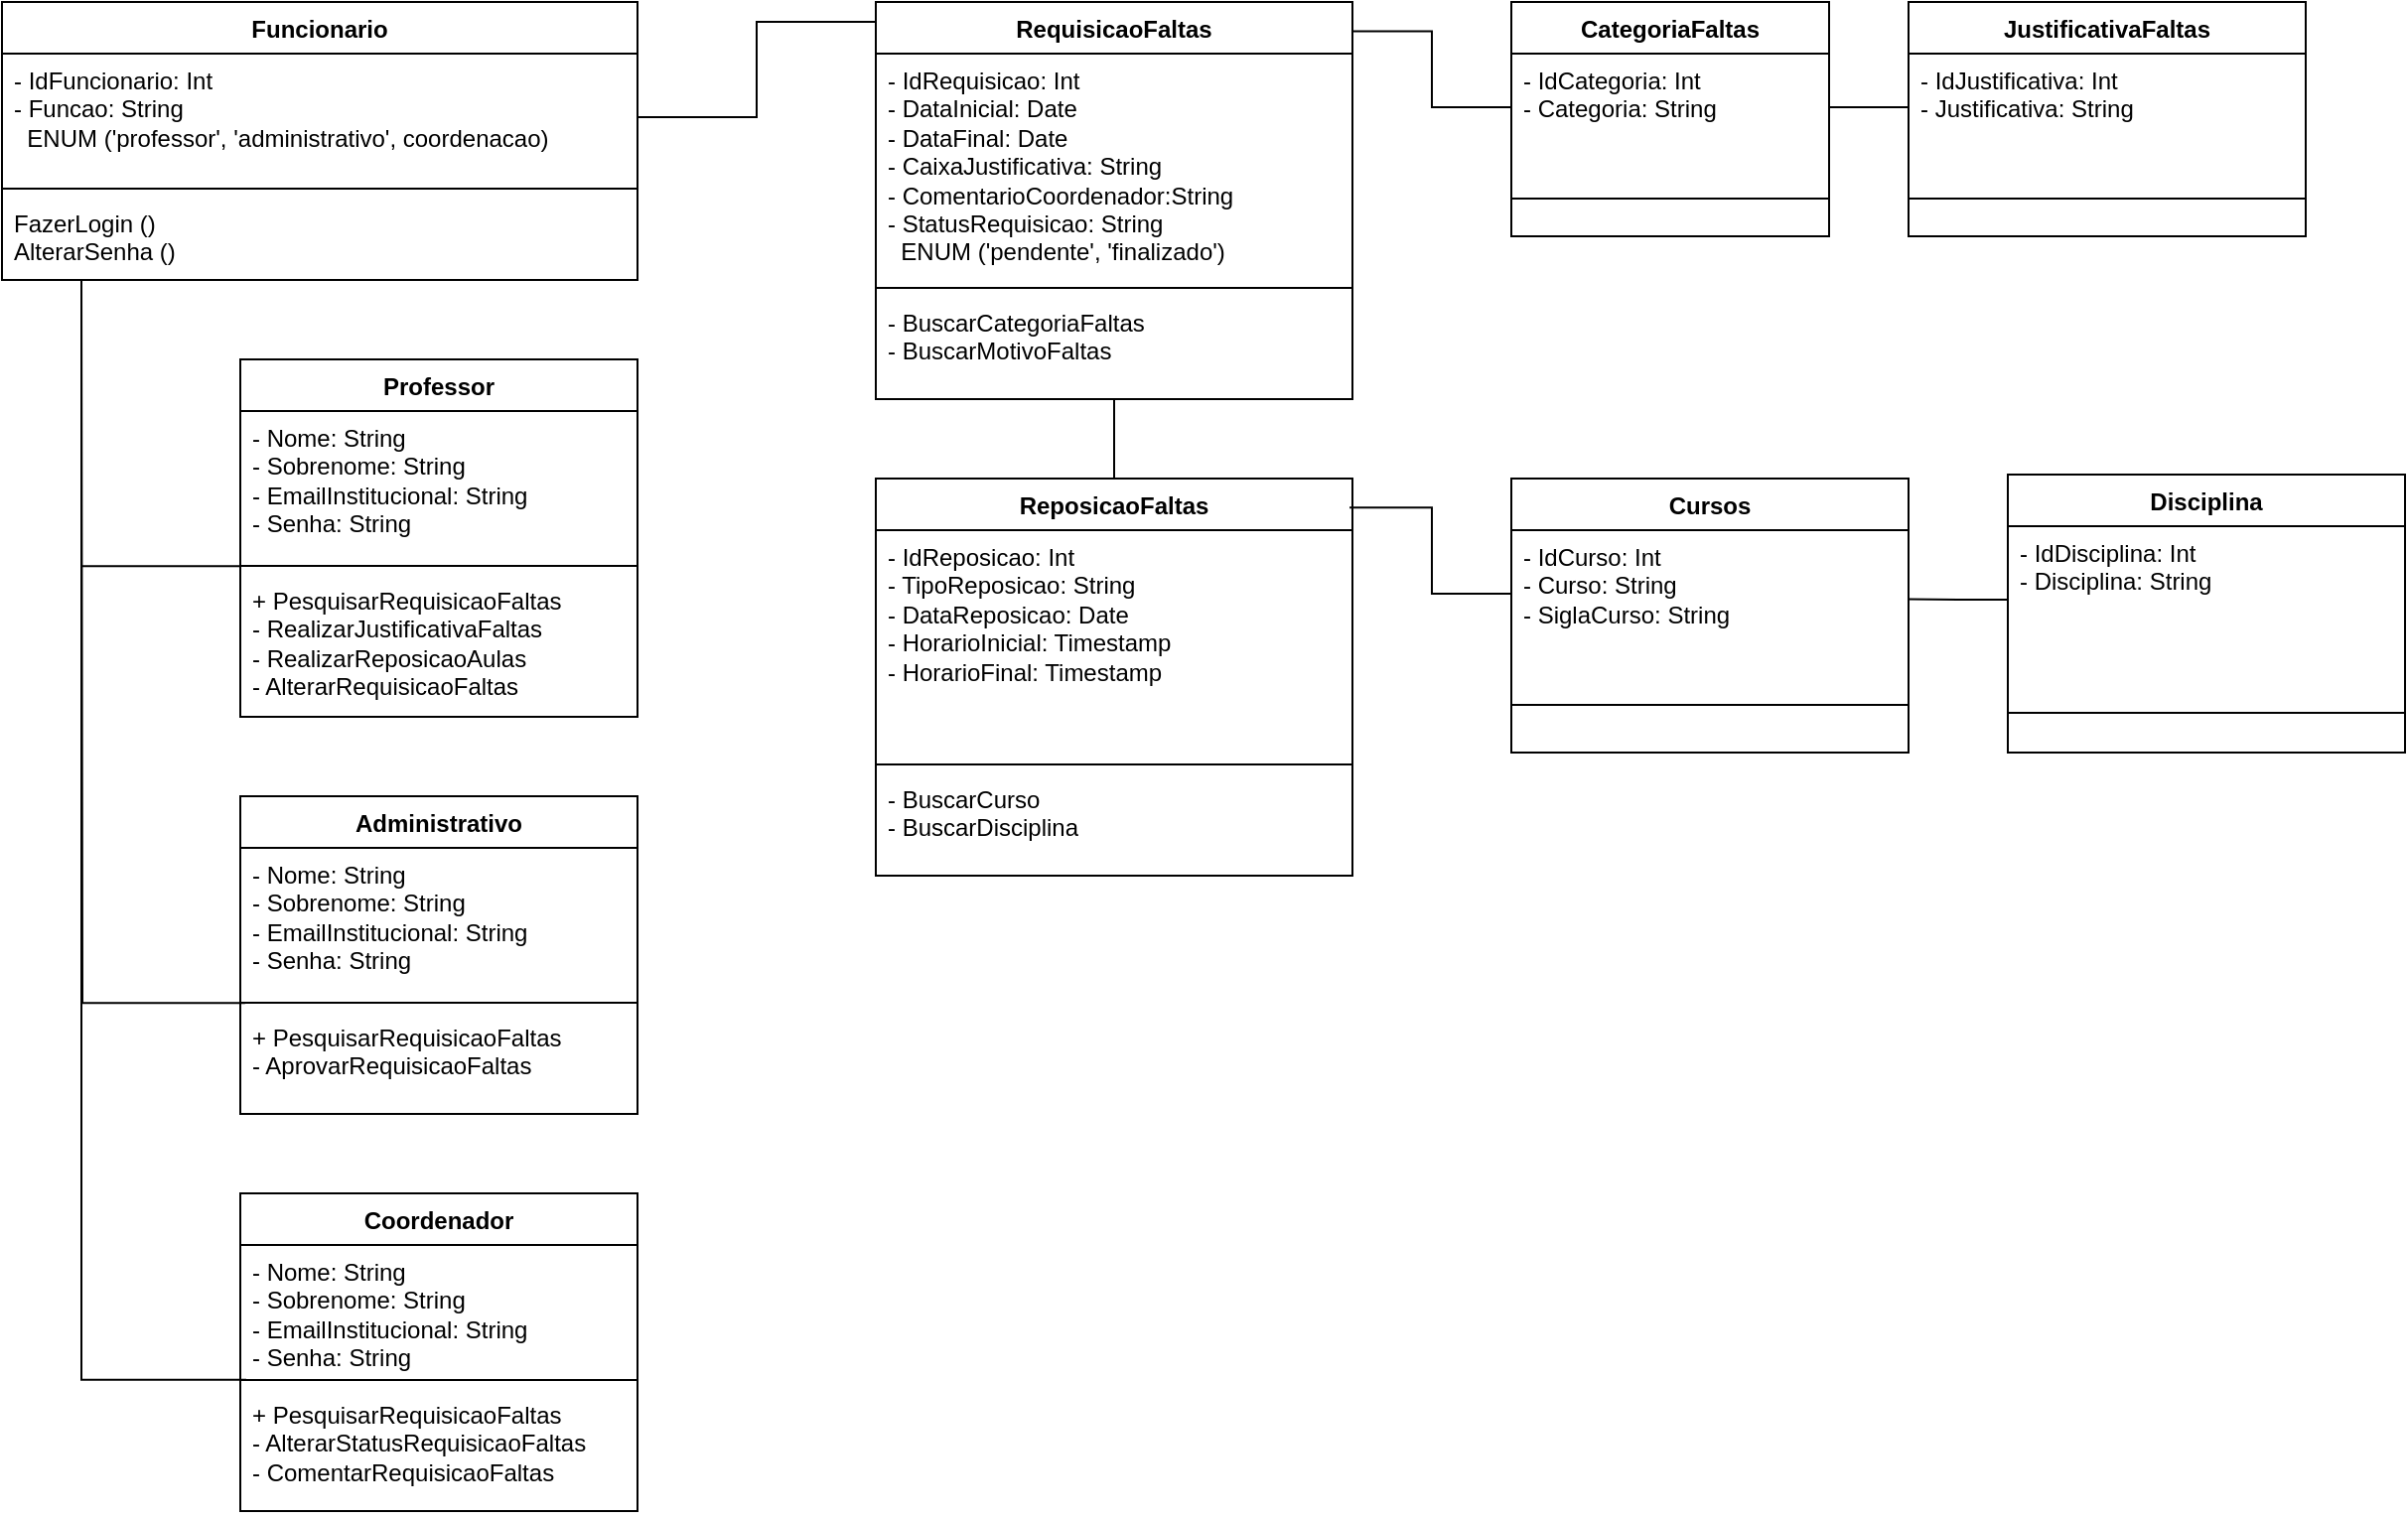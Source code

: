 <mxfile version="24.8.4">
  <diagram name="Page-1" id="whjdMHeX_15tAqoDFHGX">
    <mxGraphModel dx="1793" dy="923" grid="1" gridSize="10" guides="1" tooltips="1" connect="1" arrows="1" fold="1" page="1" pageScale="1" pageWidth="850" pageHeight="1100" math="0" shadow="0">
      <root>
        <mxCell id="0" />
        <mxCell id="1" parent="0" />
        <mxCell id="DHzNnzk9FLlJhgzF2ajY-1" value="Funcionario" style="swimlane;fontStyle=1;align=center;verticalAlign=top;childLayout=stackLayout;horizontal=1;startSize=26;horizontalStack=0;resizeParent=1;resizeParentMax=0;resizeLast=0;collapsible=1;marginBottom=0;whiteSpace=wrap;html=1;" vertex="1" parent="1">
          <mxGeometry x="40" y="40" width="320" height="140" as="geometry" />
        </mxCell>
        <mxCell id="DHzNnzk9FLlJhgzF2ajY-2" value="- IdFuncionario: Int&lt;div&gt;- Funcao: String&lt;/div&gt;&lt;div&gt;&amp;nbsp; ENUM (&#39;professor&#39;, &#39;administrativo&#39;, coordenacao)&lt;/div&gt;" style="text;strokeColor=none;fillColor=none;align=left;verticalAlign=top;spacingLeft=4;spacingRight=4;overflow=hidden;rotatable=0;points=[[0,0.5],[1,0.5]];portConstraint=eastwest;whiteSpace=wrap;html=1;" vertex="1" parent="DHzNnzk9FLlJhgzF2ajY-1">
          <mxGeometry y="26" width="320" height="64" as="geometry" />
        </mxCell>
        <mxCell id="DHzNnzk9FLlJhgzF2ajY-3" value="" style="line;strokeWidth=1;fillColor=none;align=left;verticalAlign=middle;spacingTop=-1;spacingLeft=3;spacingRight=3;rotatable=0;labelPosition=right;points=[];portConstraint=eastwest;strokeColor=inherit;" vertex="1" parent="DHzNnzk9FLlJhgzF2ajY-1">
          <mxGeometry y="90" width="320" height="8" as="geometry" />
        </mxCell>
        <mxCell id="DHzNnzk9FLlJhgzF2ajY-4" value="FazerLogin ()&lt;div&gt;AlterarSenha ()&lt;/div&gt;" style="text;strokeColor=none;fillColor=none;align=left;verticalAlign=top;spacingLeft=4;spacingRight=4;overflow=hidden;rotatable=0;points=[[0,0.5],[1,0.5]];portConstraint=eastwest;whiteSpace=wrap;html=1;" vertex="1" parent="DHzNnzk9FLlJhgzF2ajY-1">
          <mxGeometry y="98" width="320" height="42" as="geometry" />
        </mxCell>
        <mxCell id="DHzNnzk9FLlJhgzF2ajY-5" value="Professor" style="swimlane;fontStyle=1;align=center;verticalAlign=top;childLayout=stackLayout;horizontal=1;startSize=26;horizontalStack=0;resizeParent=1;resizeParentMax=0;resizeLast=0;collapsible=1;marginBottom=0;whiteSpace=wrap;html=1;" vertex="1" parent="1">
          <mxGeometry x="160" y="220" width="200" height="180" as="geometry" />
        </mxCell>
        <mxCell id="DHzNnzk9FLlJhgzF2ajY-6" value="- Nome: String&lt;div&gt;- Sobrenome: String&lt;/div&gt;&lt;div&gt;- EmailInstitucional: String&lt;/div&gt;&lt;div&gt;- Senha: String&lt;/div&gt;" style="text;strokeColor=none;fillColor=none;align=left;verticalAlign=top;spacingLeft=4;spacingRight=4;overflow=hidden;rotatable=0;points=[[0,0.5],[1,0.5]];portConstraint=eastwest;whiteSpace=wrap;html=1;" vertex="1" parent="DHzNnzk9FLlJhgzF2ajY-5">
          <mxGeometry y="26" width="200" height="74" as="geometry" />
        </mxCell>
        <mxCell id="DHzNnzk9FLlJhgzF2ajY-7" value="" style="line;strokeWidth=1;fillColor=none;align=left;verticalAlign=middle;spacingTop=-1;spacingLeft=3;spacingRight=3;rotatable=0;labelPosition=right;points=[];portConstraint=eastwest;strokeColor=inherit;" vertex="1" parent="DHzNnzk9FLlJhgzF2ajY-5">
          <mxGeometry y="100" width="200" height="8" as="geometry" />
        </mxCell>
        <mxCell id="DHzNnzk9FLlJhgzF2ajY-8" value="+ PesquisarRequisicaoFaltas&lt;div&gt;- RealizarJustificativaFaltas&lt;/div&gt;&lt;div&gt;- RealizarReposicaoAulas&lt;/div&gt;&lt;div&gt;- AlterarRequisicaoFaltas&lt;/div&gt;" style="text;strokeColor=none;fillColor=none;align=left;verticalAlign=top;spacingLeft=4;spacingRight=4;overflow=hidden;rotatable=0;points=[[0,0.5],[1,0.5]];portConstraint=eastwest;whiteSpace=wrap;html=1;" vertex="1" parent="DHzNnzk9FLlJhgzF2ajY-5">
          <mxGeometry y="108" width="200" height="72" as="geometry" />
        </mxCell>
        <mxCell id="DHzNnzk9FLlJhgzF2ajY-9" value="Coordenador" style="swimlane;fontStyle=1;align=center;verticalAlign=top;childLayout=stackLayout;horizontal=1;startSize=26;horizontalStack=0;resizeParent=1;resizeParentMax=0;resizeLast=0;collapsible=1;marginBottom=0;whiteSpace=wrap;html=1;" vertex="1" parent="1">
          <mxGeometry x="160" y="640" width="200" height="160" as="geometry" />
        </mxCell>
        <mxCell id="DHzNnzk9FLlJhgzF2ajY-10" value="- Nome: String&lt;div&gt;- Sobrenome: String&lt;/div&gt;&lt;div&gt;- EmailInstitucional: String&lt;/div&gt;&lt;div&gt;- Senha: String&lt;/div&gt;" style="text;strokeColor=none;fillColor=none;align=left;verticalAlign=top;spacingLeft=4;spacingRight=4;overflow=hidden;rotatable=0;points=[[0,0.5],[1,0.5]];portConstraint=eastwest;whiteSpace=wrap;html=1;" vertex="1" parent="DHzNnzk9FLlJhgzF2ajY-9">
          <mxGeometry y="26" width="200" height="64" as="geometry" />
        </mxCell>
        <mxCell id="DHzNnzk9FLlJhgzF2ajY-11" value="" style="line;strokeWidth=1;fillColor=none;align=left;verticalAlign=middle;spacingTop=-1;spacingLeft=3;spacingRight=3;rotatable=0;labelPosition=right;points=[];portConstraint=eastwest;strokeColor=inherit;" vertex="1" parent="DHzNnzk9FLlJhgzF2ajY-9">
          <mxGeometry y="90" width="200" height="8" as="geometry" />
        </mxCell>
        <mxCell id="DHzNnzk9FLlJhgzF2ajY-12" value="+ PesquisarRequisicaoFaltas&lt;br&gt;- AlterarStatusRequisicaoFaltas&lt;br&gt;- ComentarRequisicaoFaltas" style="text;strokeColor=none;fillColor=none;align=left;verticalAlign=top;spacingLeft=4;spacingRight=4;overflow=hidden;rotatable=0;points=[[0,0.5],[1,0.5]];portConstraint=eastwest;whiteSpace=wrap;html=1;" vertex="1" parent="DHzNnzk9FLlJhgzF2ajY-9">
          <mxGeometry y="98" width="200" height="62" as="geometry" />
        </mxCell>
        <mxCell id="DHzNnzk9FLlJhgzF2ajY-13" value="Administrativo" style="swimlane;fontStyle=1;align=center;verticalAlign=top;childLayout=stackLayout;horizontal=1;startSize=26;horizontalStack=0;resizeParent=1;resizeParentMax=0;resizeLast=0;collapsible=1;marginBottom=0;whiteSpace=wrap;html=1;" vertex="1" parent="1">
          <mxGeometry x="160" y="440" width="200" height="160" as="geometry" />
        </mxCell>
        <mxCell id="DHzNnzk9FLlJhgzF2ajY-18" style="edgeStyle=orthogonalEdgeStyle;rounded=0;orthogonalLoop=1;jettySize=auto;html=1;exitX=0.012;exitY=0.508;exitDx=0;exitDy=0;exitPerimeter=0;endArrow=none;endFill=0;" edge="1" parent="DHzNnzk9FLlJhgzF2ajY-13" source="DHzNnzk9FLlJhgzF2ajY-15">
          <mxGeometry relative="1" as="geometry">
            <mxPoint x="-80" y="-260" as="targetPoint" />
          </mxGeometry>
        </mxCell>
        <mxCell id="DHzNnzk9FLlJhgzF2ajY-14" value="- Nome: String&lt;div&gt;- Sobrenome: String&lt;/div&gt;&lt;div&gt;- EmailInstitucional: String&lt;/div&gt;&lt;div&gt;- Senha: String&lt;/div&gt;" style="text;strokeColor=none;fillColor=none;align=left;verticalAlign=top;spacingLeft=4;spacingRight=4;overflow=hidden;rotatable=0;points=[[0,0.5],[1,0.5]];portConstraint=eastwest;whiteSpace=wrap;html=1;" vertex="1" parent="DHzNnzk9FLlJhgzF2ajY-13">
          <mxGeometry y="26" width="200" height="74" as="geometry" />
        </mxCell>
        <mxCell id="DHzNnzk9FLlJhgzF2ajY-15" value="" style="line;strokeWidth=1;fillColor=none;align=left;verticalAlign=middle;spacingTop=-1;spacingLeft=3;spacingRight=3;rotatable=0;labelPosition=right;points=[];portConstraint=eastwest;strokeColor=inherit;" vertex="1" parent="DHzNnzk9FLlJhgzF2ajY-13">
          <mxGeometry y="100" width="200" height="8" as="geometry" />
        </mxCell>
        <mxCell id="DHzNnzk9FLlJhgzF2ajY-16" value="+ PesquisarRequisicaoFaltas&lt;div&gt;- AprovarRequisicaoFaltas&lt;/div&gt;" style="text;strokeColor=none;fillColor=none;align=left;verticalAlign=top;spacingLeft=4;spacingRight=4;overflow=hidden;rotatable=0;points=[[0,0.5],[1,0.5]];portConstraint=eastwest;whiteSpace=wrap;html=1;" vertex="1" parent="DHzNnzk9FLlJhgzF2ajY-13">
          <mxGeometry y="108" width="200" height="52" as="geometry" />
        </mxCell>
        <mxCell id="DHzNnzk9FLlJhgzF2ajY-17" style="edgeStyle=orthogonalEdgeStyle;rounded=0;orthogonalLoop=1;jettySize=auto;html=1;entryX=0.143;entryY=1;entryDx=0;entryDy=0;entryPerimeter=0;exitX=0.001;exitY=0.508;exitDx=0;exitDy=0;exitPerimeter=0;endArrow=none;endFill=0;" edge="1" parent="1" source="DHzNnzk9FLlJhgzF2ajY-7" target="DHzNnzk9FLlJhgzF2ajY-4">
          <mxGeometry relative="1" as="geometry">
            <Array as="points">
              <mxPoint x="80" y="324" />
              <mxPoint x="80" y="180" />
            </Array>
          </mxGeometry>
        </mxCell>
        <mxCell id="DHzNnzk9FLlJhgzF2ajY-19" style="edgeStyle=orthogonalEdgeStyle;rounded=0;orthogonalLoop=1;jettySize=auto;html=1;exitX=0.015;exitY=0.488;exitDx=0;exitDy=0;endArrow=none;endFill=0;exitPerimeter=0;" edge="1" parent="1" source="DHzNnzk9FLlJhgzF2ajY-11">
          <mxGeometry relative="1" as="geometry">
            <mxPoint x="80" y="181" as="targetPoint" />
            <Array as="points">
              <mxPoint x="80" y="734" />
              <mxPoint x="80" y="181" />
            </Array>
          </mxGeometry>
        </mxCell>
        <mxCell id="DHzNnzk9FLlJhgzF2ajY-21" value="RequisicaoFaltas" style="swimlane;fontStyle=1;align=center;verticalAlign=top;childLayout=stackLayout;horizontal=1;startSize=26;horizontalStack=0;resizeParent=1;resizeParentMax=0;resizeLast=0;collapsible=1;marginBottom=0;whiteSpace=wrap;html=1;" vertex="1" parent="1">
          <mxGeometry x="480" y="40" width="240" height="200" as="geometry" />
        </mxCell>
        <mxCell id="DHzNnzk9FLlJhgzF2ajY-22" value="- IdRequisicao: Int&lt;div&gt;- DataInicial: Date&lt;/div&gt;&lt;div&gt;- DataFinal: Date&lt;/div&gt;&lt;div&gt;- CaixaJustificativa: String&lt;/div&gt;&lt;div&gt;- ComentarioCoordenador:String&lt;br&gt;- StatusRequisicao: String&lt;br&gt;&amp;nbsp; ENUM (&#39;pendente&#39;, &#39;finalizado&#39;)&lt;/div&gt;" style="text;strokeColor=none;fillColor=none;align=left;verticalAlign=top;spacingLeft=4;spacingRight=4;overflow=hidden;rotatable=0;points=[[0,0.5],[1,0.5]];portConstraint=eastwest;whiteSpace=wrap;html=1;" vertex="1" parent="DHzNnzk9FLlJhgzF2ajY-21">
          <mxGeometry y="26" width="240" height="114" as="geometry" />
        </mxCell>
        <mxCell id="DHzNnzk9FLlJhgzF2ajY-23" value="" style="line;strokeWidth=1;fillColor=none;align=left;verticalAlign=middle;spacingTop=-1;spacingLeft=3;spacingRight=3;rotatable=0;labelPosition=right;points=[];portConstraint=eastwest;strokeColor=inherit;" vertex="1" parent="DHzNnzk9FLlJhgzF2ajY-21">
          <mxGeometry y="140" width="240" height="8" as="geometry" />
        </mxCell>
        <mxCell id="DHzNnzk9FLlJhgzF2ajY-24" value="- BuscarCategoriaFaltas&lt;br&gt;- BuscarMotivoFaltas" style="text;strokeColor=none;fillColor=none;align=left;verticalAlign=top;spacingLeft=4;spacingRight=4;overflow=hidden;rotatable=0;points=[[0,0.5],[1,0.5]];portConstraint=eastwest;whiteSpace=wrap;html=1;" vertex="1" parent="DHzNnzk9FLlJhgzF2ajY-21">
          <mxGeometry y="148" width="240" height="52" as="geometry" />
        </mxCell>
        <mxCell id="DHzNnzk9FLlJhgzF2ajY-29" value="Cursos" style="swimlane;fontStyle=1;align=center;verticalAlign=top;childLayout=stackLayout;horizontal=1;startSize=26;horizontalStack=0;resizeParent=1;resizeParentMax=0;resizeLast=0;collapsible=1;marginBottom=0;whiteSpace=wrap;html=1;" vertex="1" parent="1">
          <mxGeometry x="800" y="280" width="200" height="138" as="geometry" />
        </mxCell>
        <mxCell id="DHzNnzk9FLlJhgzF2ajY-30" value="- IdCurso: Int&lt;div&gt;- Curso: String&lt;/div&gt;&lt;div&gt;- SiglaCurso: String&lt;/div&gt;" style="text;strokeColor=none;fillColor=none;align=left;verticalAlign=top;spacingLeft=4;spacingRight=4;overflow=hidden;rotatable=0;points=[[0,0.5],[1,0.5]];portConstraint=eastwest;whiteSpace=wrap;html=1;" vertex="1" parent="DHzNnzk9FLlJhgzF2ajY-29">
          <mxGeometry y="26" width="200" height="64" as="geometry" />
        </mxCell>
        <mxCell id="DHzNnzk9FLlJhgzF2ajY-31" value="" style="line;strokeWidth=1;fillColor=none;align=left;verticalAlign=middle;spacingTop=-1;spacingLeft=3;spacingRight=3;rotatable=0;labelPosition=right;points=[];portConstraint=eastwest;strokeColor=inherit;" vertex="1" parent="DHzNnzk9FLlJhgzF2ajY-29">
          <mxGeometry y="90" width="200" height="48" as="geometry" />
        </mxCell>
        <mxCell id="DHzNnzk9FLlJhgzF2ajY-33" value="Disciplina" style="swimlane;fontStyle=1;align=center;verticalAlign=top;childLayout=stackLayout;horizontal=1;startSize=26;horizontalStack=0;resizeParent=1;resizeParentMax=0;resizeLast=0;collapsible=1;marginBottom=0;whiteSpace=wrap;html=1;" vertex="1" parent="1">
          <mxGeometry x="1050" y="278" width="200" height="140" as="geometry" />
        </mxCell>
        <mxCell id="DHzNnzk9FLlJhgzF2ajY-34" value="- IdDisciplina: Int&lt;div&gt;- Disciplina: String&lt;/div&gt;" style="text;strokeColor=none;fillColor=none;align=left;verticalAlign=top;spacingLeft=4;spacingRight=4;overflow=hidden;rotatable=0;points=[[0,0.5],[1,0.5]];portConstraint=eastwest;whiteSpace=wrap;html=1;" vertex="1" parent="DHzNnzk9FLlJhgzF2ajY-33">
          <mxGeometry y="26" width="200" height="74" as="geometry" />
        </mxCell>
        <mxCell id="DHzNnzk9FLlJhgzF2ajY-35" value="" style="line;strokeWidth=1;fillColor=none;align=left;verticalAlign=middle;spacingTop=-1;spacingLeft=3;spacingRight=3;rotatable=0;labelPosition=right;points=[];portConstraint=eastwest;strokeColor=inherit;" vertex="1" parent="DHzNnzk9FLlJhgzF2ajY-33">
          <mxGeometry y="100" width="200" height="40" as="geometry" />
        </mxCell>
        <mxCell id="DHzNnzk9FLlJhgzF2ajY-39" value="CategoriaFaltas" style="swimlane;fontStyle=1;align=center;verticalAlign=top;childLayout=stackLayout;horizontal=1;startSize=26;horizontalStack=0;resizeParent=1;resizeParentMax=0;resizeLast=0;collapsible=1;marginBottom=0;whiteSpace=wrap;html=1;" vertex="1" parent="1">
          <mxGeometry x="800" y="40" width="160" height="118" as="geometry" />
        </mxCell>
        <mxCell id="DHzNnzk9FLlJhgzF2ajY-40" value="- IdCategoria: Int&lt;div&gt;- Categoria: String&lt;/div&gt;" style="text;strokeColor=none;fillColor=none;align=left;verticalAlign=top;spacingLeft=4;spacingRight=4;overflow=hidden;rotatable=0;points=[[0,0.5],[1,0.5]];portConstraint=eastwest;whiteSpace=wrap;html=1;" vertex="1" parent="DHzNnzk9FLlJhgzF2ajY-39">
          <mxGeometry y="26" width="160" height="54" as="geometry" />
        </mxCell>
        <mxCell id="DHzNnzk9FLlJhgzF2ajY-41" value="" style="line;strokeWidth=1;fillColor=none;align=left;verticalAlign=middle;spacingTop=-1;spacingLeft=3;spacingRight=3;rotatable=0;labelPosition=right;points=[];portConstraint=eastwest;strokeColor=inherit;" vertex="1" parent="DHzNnzk9FLlJhgzF2ajY-39">
          <mxGeometry y="80" width="160" height="38" as="geometry" />
        </mxCell>
        <mxCell id="DHzNnzk9FLlJhgzF2ajY-42" value="JustificativaFaltas" style="swimlane;fontStyle=1;align=center;verticalAlign=top;childLayout=stackLayout;horizontal=1;startSize=26;horizontalStack=0;resizeParent=1;resizeParentMax=0;resizeLast=0;collapsible=1;marginBottom=0;whiteSpace=wrap;html=1;" vertex="1" parent="1">
          <mxGeometry x="1000" y="40" width="200" height="118" as="geometry" />
        </mxCell>
        <mxCell id="DHzNnzk9FLlJhgzF2ajY-43" value="- IdJustificativa: Int&lt;br&gt;- Justificativa: String" style="text;strokeColor=none;fillColor=none;align=left;verticalAlign=top;spacingLeft=4;spacingRight=4;overflow=hidden;rotatable=0;points=[[0,0.5],[1,0.5]];portConstraint=eastwest;whiteSpace=wrap;html=1;" vertex="1" parent="DHzNnzk9FLlJhgzF2ajY-42">
          <mxGeometry y="26" width="200" height="54" as="geometry" />
        </mxCell>
        <mxCell id="DHzNnzk9FLlJhgzF2ajY-44" value="" style="line;strokeWidth=1;fillColor=none;align=left;verticalAlign=middle;spacingTop=-1;spacingLeft=3;spacingRight=3;rotatable=0;labelPosition=right;points=[];portConstraint=eastwest;strokeColor=inherit;" vertex="1" parent="DHzNnzk9FLlJhgzF2ajY-42">
          <mxGeometry y="80" width="200" height="38" as="geometry" />
        </mxCell>
        <mxCell id="DHzNnzk9FLlJhgzF2ajY-47" style="edgeStyle=orthogonalEdgeStyle;rounded=0;orthogonalLoop=1;jettySize=auto;html=1;exitX=0;exitY=0.5;exitDx=0;exitDy=0;entryX=1;entryY=0.5;entryDx=0;entryDy=0;endArrow=none;endFill=0;" edge="1" parent="1" source="DHzNnzk9FLlJhgzF2ajY-43" target="DHzNnzk9FLlJhgzF2ajY-40">
          <mxGeometry relative="1" as="geometry" />
        </mxCell>
        <mxCell id="DHzNnzk9FLlJhgzF2ajY-54" style="edgeStyle=orthogonalEdgeStyle;rounded=0;orthogonalLoop=1;jettySize=auto;html=1;exitX=0.5;exitY=0;exitDx=0;exitDy=0;entryX=0.5;entryY=1;entryDx=0;entryDy=0;endArrow=none;endFill=0;" edge="1" parent="1" source="DHzNnzk9FLlJhgzF2ajY-49" target="DHzNnzk9FLlJhgzF2ajY-21">
          <mxGeometry relative="1" as="geometry" />
        </mxCell>
        <mxCell id="DHzNnzk9FLlJhgzF2ajY-49" value="ReposicaoFaltas" style="swimlane;fontStyle=1;align=center;verticalAlign=top;childLayout=stackLayout;horizontal=1;startSize=26;horizontalStack=0;resizeParent=1;resizeParentMax=0;resizeLast=0;collapsible=1;marginBottom=0;whiteSpace=wrap;html=1;" vertex="1" parent="1">
          <mxGeometry x="480" y="280" width="240" height="200" as="geometry" />
        </mxCell>
        <mxCell id="DHzNnzk9FLlJhgzF2ajY-50" value="- IdReposicao: Int&lt;br&gt;- TipoReposicao: String&lt;br&gt;&lt;div&gt;- DataReposicao: Date&lt;/div&gt;&lt;div&gt;- HorarioInicial: Timestamp&lt;/div&gt;&lt;div&gt;- HorarioFinal: Timestamp&lt;/div&gt;" style="text;strokeColor=none;fillColor=none;align=left;verticalAlign=top;spacingLeft=4;spacingRight=4;overflow=hidden;rotatable=0;points=[[0,0.5],[1,0.5]];portConstraint=eastwest;whiteSpace=wrap;html=1;" vertex="1" parent="DHzNnzk9FLlJhgzF2ajY-49">
          <mxGeometry y="26" width="240" height="114" as="geometry" />
        </mxCell>
        <mxCell id="DHzNnzk9FLlJhgzF2ajY-51" value="" style="line;strokeWidth=1;fillColor=none;align=left;verticalAlign=middle;spacingTop=-1;spacingLeft=3;spacingRight=3;rotatable=0;labelPosition=right;points=[];portConstraint=eastwest;strokeColor=inherit;" vertex="1" parent="DHzNnzk9FLlJhgzF2ajY-49">
          <mxGeometry y="140" width="240" height="8" as="geometry" />
        </mxCell>
        <mxCell id="DHzNnzk9FLlJhgzF2ajY-52" value="- BuscarCurso&lt;div&gt;- BuscarDisciplina&lt;/div&gt;" style="text;strokeColor=none;fillColor=none;align=left;verticalAlign=top;spacingLeft=4;spacingRight=4;overflow=hidden;rotatable=0;points=[[0,0.5],[1,0.5]];portConstraint=eastwest;whiteSpace=wrap;html=1;" vertex="1" parent="DHzNnzk9FLlJhgzF2ajY-49">
          <mxGeometry y="148" width="240" height="52" as="geometry" />
        </mxCell>
        <mxCell id="DHzNnzk9FLlJhgzF2ajY-53" style="edgeStyle=orthogonalEdgeStyle;rounded=0;orthogonalLoop=1;jettySize=auto;html=1;exitX=0;exitY=0.5;exitDx=0;exitDy=0;entryX=0.999;entryY=0.074;entryDx=0;entryDy=0;entryPerimeter=0;endArrow=none;endFill=0;" edge="1" parent="1" source="DHzNnzk9FLlJhgzF2ajY-40" target="DHzNnzk9FLlJhgzF2ajY-21">
          <mxGeometry relative="1" as="geometry" />
        </mxCell>
        <mxCell id="DHzNnzk9FLlJhgzF2ajY-59" style="edgeStyle=orthogonalEdgeStyle;rounded=0;orthogonalLoop=1;jettySize=auto;html=1;exitX=0;exitY=0.5;exitDx=0;exitDy=0;entryX=0.998;entryY=0.542;entryDx=0;entryDy=0;entryPerimeter=0;endArrow=none;endFill=0;" edge="1" parent="1" source="DHzNnzk9FLlJhgzF2ajY-34" target="DHzNnzk9FLlJhgzF2ajY-30">
          <mxGeometry relative="1" as="geometry" />
        </mxCell>
        <mxCell id="DHzNnzk9FLlJhgzF2ajY-60" style="edgeStyle=orthogonalEdgeStyle;rounded=0;orthogonalLoop=1;jettySize=auto;html=1;exitX=0;exitY=0.5;exitDx=0;exitDy=0;entryX=0.994;entryY=0.073;entryDx=0;entryDy=0;entryPerimeter=0;endArrow=none;endFill=0;" edge="1" parent="1" source="DHzNnzk9FLlJhgzF2ajY-30" target="DHzNnzk9FLlJhgzF2ajY-49">
          <mxGeometry relative="1" as="geometry" />
        </mxCell>
        <mxCell id="DHzNnzk9FLlJhgzF2ajY-61" style="edgeStyle=orthogonalEdgeStyle;rounded=0;orthogonalLoop=1;jettySize=auto;html=1;exitX=1;exitY=0.5;exitDx=0;exitDy=0;entryX=0;entryY=0.05;entryDx=0;entryDy=0;endArrow=none;endFill=0;entryPerimeter=0;" edge="1" parent="1" source="DHzNnzk9FLlJhgzF2ajY-2" target="DHzNnzk9FLlJhgzF2ajY-21">
          <mxGeometry relative="1" as="geometry" />
        </mxCell>
      </root>
    </mxGraphModel>
  </diagram>
</mxfile>

